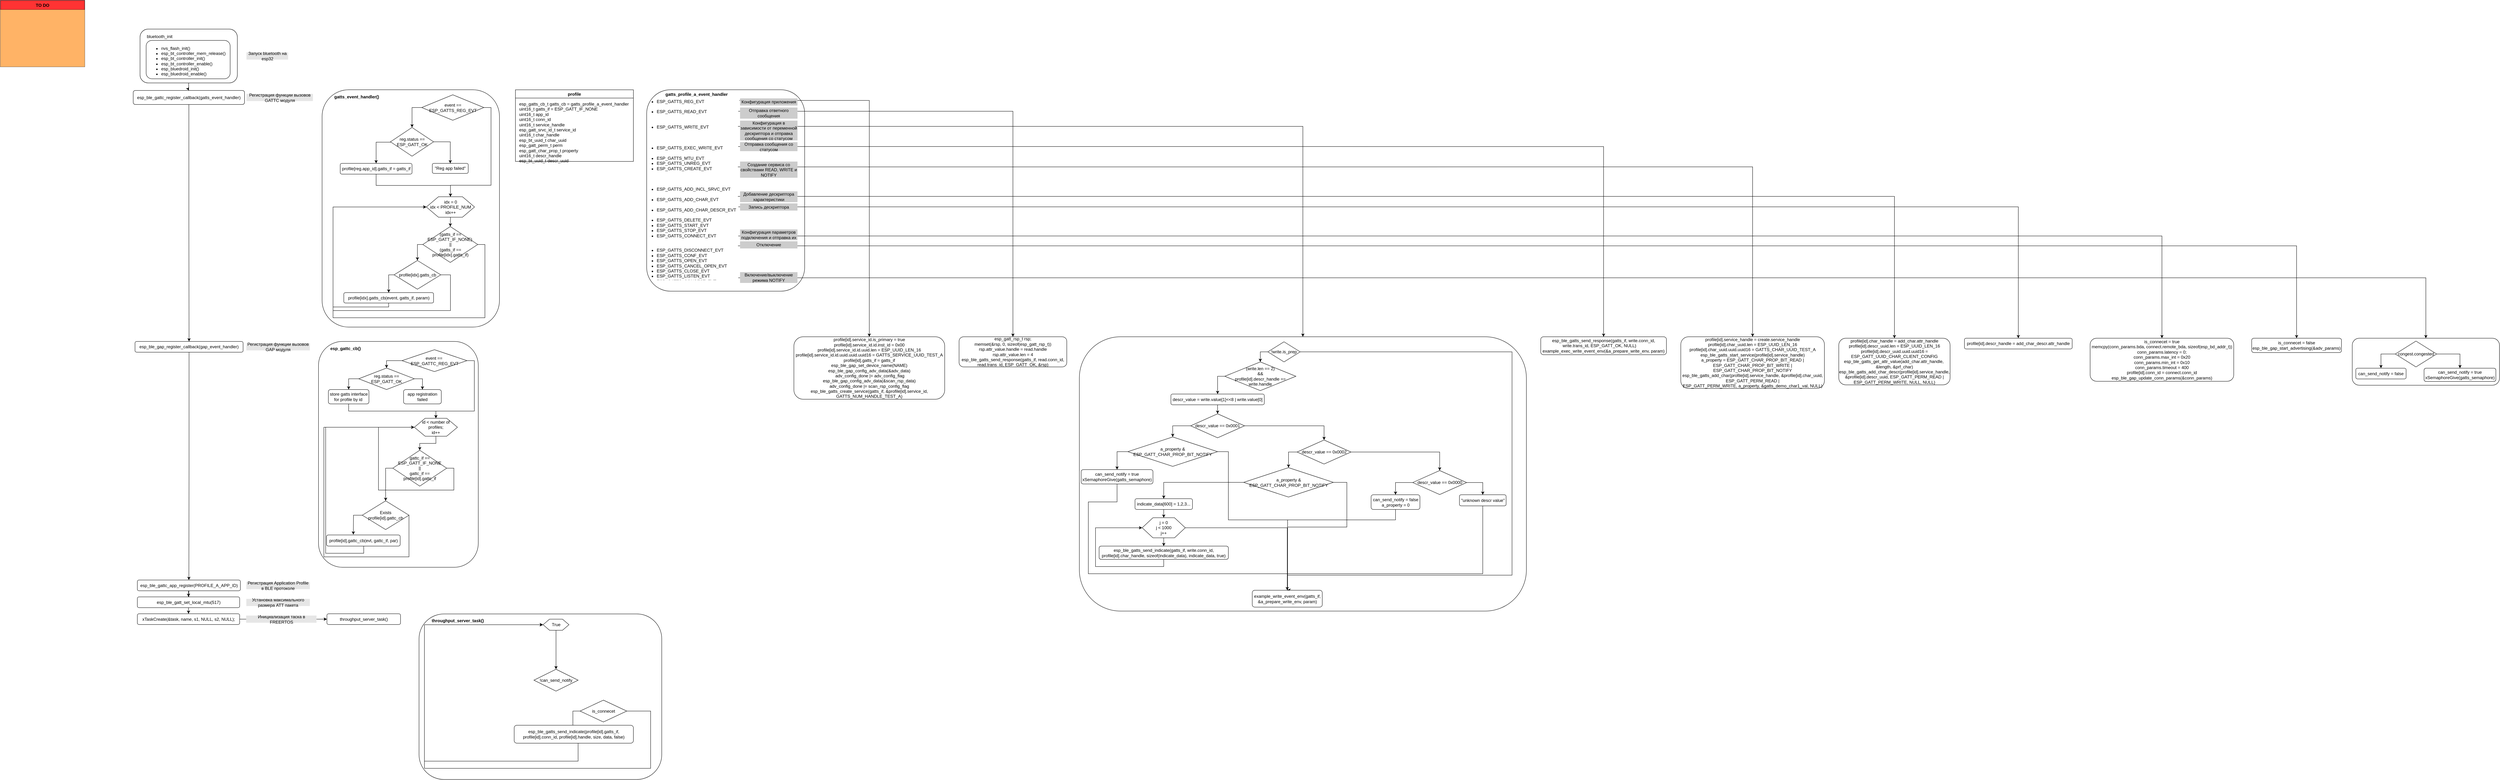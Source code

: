<mxfile pages="1" version="11.2.3" type="github"><diagram id="eFUau2l4br_zj7SqDC2r" name="Page-1"><mxGraphModel dx="3329" dy="3114" grid="1" gridSize="10" guides="1" tooltips="1" connect="1" arrows="1" fold="1" page="1" pageScale="1" pageWidth="827" pageHeight="1169" math="0" shadow="0"><root><mxCell id="0"/><mxCell id="1" parent="0"/><mxCell id="6s10F9vUZ3rD-auv1lYZ-20" value="" style="rounded=1;whiteSpace=wrap;html=1;" vertex="1" parent="1"><mxGeometry x="1840" y="289" width="440" height="561" as="geometry"/></mxCell><mxCell id="6s10F9vUZ3rD-auv1lYZ-25" value="&lt;ul&gt;&lt;li&gt;ESP_GATTS_REG_EVT&lt;br&gt;&lt;br&gt;&lt;/li&gt;&lt;li&gt;ESP_GATTS_READ_EVT&lt;br&gt;&lt;br&gt;&lt;br&gt;&lt;/li&gt;&lt;li&gt;ESP_GATTS_WRITE_EVT&lt;br&gt;&lt;br&gt;&lt;br&gt;&lt;br&gt;&lt;/li&gt;&lt;li&gt;ESP_GATTS_EXEC_WRITE_EVT&lt;br&gt;&lt;br&gt;&lt;/li&gt;&lt;li&gt;ESP_GATTS_MTU_EVT&lt;br&gt;&lt;/li&gt;&lt;li&gt;ESP_GATTS_UNREG_EVT&lt;br&gt;&lt;/li&gt;&lt;li&gt;ESP_GATTS_CREATE_EVT&lt;br&gt;&lt;br&gt;&lt;br&gt;&lt;br&gt;&lt;/li&gt;&lt;li&gt;ESP_GATTS_ADD_INCL_SRVC_EVT&lt;br&gt;&lt;br&gt;&lt;/li&gt;&lt;li&gt;ESP_GATTS_ADD_CHAR_EVT&lt;br&gt;&lt;br&gt;&lt;/li&gt;&lt;li&gt;ESP_GATTS_ADD_CHAR_DESCR_EVT&lt;br&gt;&lt;br&gt;&lt;/li&gt;&lt;li&gt;ESP_GATTS_DELETE_EVT&lt;br&gt;&lt;/li&gt;&lt;li&gt;ESP_GATTS_START_EVT&lt;br&gt;&lt;/li&gt;&lt;li&gt;ESP_GATTS_STOP_EVT&lt;br&gt;&lt;/li&gt;&lt;li&gt;ESP_GATTS_CONNECT_EVT&lt;br&gt;&lt;br&gt;&lt;/li&gt;&lt;/ul&gt;&lt;ul&gt;&lt;li&gt;ESP_GATTS_DISCONNECT_EVT&lt;br&gt;&lt;/li&gt;&lt;li&gt;ESP_GATTS_CONF_EVT&lt;br&gt;&lt;/li&gt;&lt;li&gt;ESP_GATTS_OPEN_EVT&lt;br&gt;&lt;/li&gt;&lt;li&gt;ESP_GATTS_CANCEL_OPEN_EVT&lt;br&gt;&lt;/li&gt;&lt;li&gt;ESP_GATTS_CLOSE_EVT&lt;br&gt;&lt;/li&gt;&lt;li&gt;ESP_GATTS_LISTEN_EVT&lt;br&gt;&lt;/li&gt;&lt;li&gt;ESP_GATTS_CONGEST_EVT&lt;br&gt;&lt;/li&gt;&lt;/ul&gt;" style="text;strokeColor=none;fillColor=none;html=1;whiteSpace=wrap;verticalAlign=middle;overflow=hidden;" vertex="1" parent="1"><mxGeometry x="1826" y="300" width="268" height="520" as="geometry"/></mxCell><mxCell id="6s10F9vUZ3rD-auv1lYZ-80" value="" style="rounded=1;whiteSpace=wrap;html=1;" vertex="1" parent="1"><mxGeometry x="6590" y="981" width="410" height="131" as="geometry"/></mxCell><mxCell id="vi2UaMDepS9Frm1sNCg7-20" value="" style="rounded=1;whiteSpace=wrap;html=1;shadow=0;fillColor=#FFFFFF;" parent="1" vertex="1"><mxGeometry x="926" y="990" width="445" height="629" as="geometry"/></mxCell><mxCell id="jvg7E0xUtV_aagMApHEI-1" value="" style="rounded=1;whiteSpace=wrap;html=1;shadow=0;fillColor=#FFFFFF;" parent="1" vertex="1"><mxGeometry x="936" y="289" width="494" height="661" as="geometry"/></mxCell><mxCell id="jvg7E0xUtV_aagMApHEI-19" style="edgeStyle=orthogonalEdgeStyle;rounded=0;orthogonalLoop=1;jettySize=auto;html=1;exitX=0.5;exitY=1;exitDx=0;exitDy=0;" parent="1" source="jvg7E0xUtV_aagMApHEI-21" target="jvg7E0xUtV_aagMApHEI-24" edge="1"><mxGeometry relative="1" as="geometry"/></mxCell><mxCell id="jvg7E0xUtV_aagMApHEI-21" value="" style="rounded=1;whiteSpace=wrap;html=1;" parent="1" vertex="1"><mxGeometry x="429" y="120" width="271" height="150" as="geometry"/></mxCell><mxCell id="jvg7E0xUtV_aagMApHEI-22" value="Запуск bluetooth на esp32" style="text;html=1;strokeColor=none;fillColor=#E6E6E6;align=center;verticalAlign=middle;whiteSpace=wrap;rounded=0;" parent="1" vertex="1"><mxGeometry x="725.5" y="185" width="116" height="20" as="geometry"/></mxCell><mxCell id="jvg7E0xUtV_aagMApHEI-23" style="edgeStyle=orthogonalEdgeStyle;rounded=0;orthogonalLoop=1;jettySize=auto;html=1;exitX=0.5;exitY=1;exitDx=0;exitDy=0;entryX=0.5;entryY=0;entryDx=0;entryDy=0;" parent="1" source="jvg7E0xUtV_aagMApHEI-24" target="jvg7E0xUtV_aagMApHEI-94" edge="1"><mxGeometry relative="1" as="geometry"/></mxCell><mxCell id="jvg7E0xUtV_aagMApHEI-24" value="esp_ble_gattc_register_callback(gatts_event_handler)" style="rounded=1;whiteSpace=wrap;html=1;align=center;" parent="1" vertex="1"><mxGeometry x="410" y="291" width="310" height="39" as="geometry"/></mxCell><mxCell id="jvg7E0xUtV_aagMApHEI-25" style="edgeStyle=orthogonalEdgeStyle;rounded=0;orthogonalLoop=1;jettySize=auto;html=1;exitX=0.5;exitY=1;exitDx=0;exitDy=0;" parent="1" source="jvg7E0xUtV_aagMApHEI-27" target="jvg7E0xUtV_aagMApHEI-31" edge="1"><mxGeometry relative="1" as="geometry"/></mxCell><mxCell id="jvg7E0xUtV_aagMApHEI-26" style="edgeStyle=orthogonalEdgeStyle;rounded=0;orthogonalLoop=1;jettySize=auto;html=1;exitX=0.5;exitY=1;exitDx=0;exitDy=0;entryX=0.5;entryY=0;entryDx=0;entryDy=0;" parent="1" source="jvg7E0xUtV_aagMApHEI-27" target="jvg7E0xUtV_aagMApHEI-31" edge="1"><mxGeometry relative="1" as="geometry"/></mxCell><mxCell id="jvg7E0xUtV_aagMApHEI-27" value="esp_ble_gattc_app_register(PROFILE_A_APP_ID)" style="rounded=1;whiteSpace=wrap;html=1;" parent="1" vertex="1"><mxGeometry x="421.5" y="1654.5" width="287" height="30" as="geometry"/></mxCell><mxCell id="jvg7E0xUtV_aagMApHEI-28" value="Регистрация функции вызовов&lt;br&gt;GATTC модуля" style="text;html=1;strokeColor=none;fillColor=#E6E6E6;align=center;verticalAlign=middle;whiteSpace=wrap;rounded=0;" parent="1" vertex="1"><mxGeometry x="725.5" y="300.5" width="185" height="20" as="geometry"/></mxCell><mxCell id="jvg7E0xUtV_aagMApHEI-29" style="edgeStyle=orthogonalEdgeStyle;rounded=0;orthogonalLoop=1;jettySize=auto;html=1;exitX=0.5;exitY=1;exitDx=0;exitDy=0;entryX=0.5;entryY=0;entryDx=0;entryDy=0;" parent="1" source="jvg7E0xUtV_aagMApHEI-31" target="jvg7E0xUtV_aagMApHEI-34" edge="1"><mxGeometry relative="1" as="geometry"/></mxCell><mxCell id="jvg7E0xUtV_aagMApHEI-31" value="&lt;span class=&quot;pl-c1&quot;&gt;esp_ble_gatt_set_local_mtu&lt;/span&gt;(&lt;span class=&quot;pl-c1&quot;&gt;517&lt;/span&gt;)" style="rounded=1;whiteSpace=wrap;html=1;" parent="1" vertex="1"><mxGeometry x="421.5" y="1701.5" width="285" height="30" as="geometry"/></mxCell><mxCell id="jvg7E0xUtV_aagMApHEI-32" style="edgeStyle=orthogonalEdgeStyle;rounded=0;orthogonalLoop=1;jettySize=auto;html=1;exitX=1;exitY=0.5;exitDx=0;exitDy=0;" parent="1" source="jvg7E0xUtV_aagMApHEI-34" target="jvg7E0xUtV_aagMApHEI-53" edge="1"><mxGeometry relative="1" as="geometry"/></mxCell><mxCell id="jvg7E0xUtV_aagMApHEI-34" value="&lt;span class=&quot;pl-c1&quot;&gt;xTaskCreate&lt;/span&gt;(&amp;amp;task, &lt;span class=&quot;pl-s&quot;&gt;&lt;span class=&quot;pl-pds&quot;&gt;name&lt;/span&gt;&lt;span class=&quot;pl-pds&quot;&gt;&lt;/span&gt;&lt;/span&gt;, &lt;span class=&quot;pl-c1&quot;&gt;s1&lt;/span&gt;, &lt;span class=&quot;pl-c1&quot;&gt;NULL&lt;/span&gt;, s&lt;span class=&quot;pl-c1&quot;&gt;2&lt;/span&gt;, &lt;span class=&quot;pl-c1&quot;&gt;NULL&lt;/span&gt;);" style="rounded=1;whiteSpace=wrap;html=1;" parent="1" vertex="1"><mxGeometry x="421.5" y="1748.5" width="285" height="30" as="geometry"/></mxCell><mxCell id="jvg7E0xUtV_aagMApHEI-40" value="Регистрация Application Profile&lt;br&gt;в BLE протоколе" style="text;html=1;strokeColor=none;fillColor=#E6E6E6;align=center;verticalAlign=middle;whiteSpace=wrap;rounded=0;" parent="1" vertex="1"><mxGeometry x="725" y="1660" width="177" height="20" as="geometry"/></mxCell><mxCell id="jvg7E0xUtV_aagMApHEI-50" value="Установка максимального размера ATT пакета" style="text;html=1;strokeColor=none;fillColor=#E6E6E6;align=center;verticalAlign=middle;whiteSpace=wrap;rounded=0;" parent="1" vertex="1"><mxGeometry x="725" y="1707" width="177" height="20" as="geometry"/></mxCell><mxCell id="jvg7E0xUtV_aagMApHEI-51" value="Инициализация таска в FREERTOS" style="text;html=1;strokeColor=none;fillColor=#E6E6E6;align=center;verticalAlign=middle;whiteSpace=wrap;rounded=0;" parent="1" vertex="1"><mxGeometry x="724.5" y="1753.5" width="196" height="20" as="geometry"/></mxCell><mxCell id="jvg7E0xUtV_aagMApHEI-53" value="throughput_server_task()" style="rounded=1;whiteSpace=wrap;html=1;shadow=0;fillColor=#FFFFFF;" parent="1" vertex="1"><mxGeometry x="949.5" y="1748.5" width="205" height="30" as="geometry"/></mxCell><mxCell id="jvg7E0xUtV_aagMApHEI-79" value="TO DO" style="swimlane;fontStyle=1;childLayout=stackLayout;horizontal=1;startSize=26;fillColor=#FF3333;horizontalStack=0;resizeParent=1;resizeParentMax=0;resizeLast=0;collapsible=1;marginBottom=0;shadow=0;" parent="1" vertex="1"><mxGeometry x="40" y="40" width="235" height="185" as="geometry"><mxRectangle x="825" y="28" width="65" height="26" as="alternateBounds"/></mxGeometry></mxCell><mxCell id="jvg7E0xUtV_aagMApHEI-80" value="" style="text;strokeColor=none;fillColor=#FFB366;align=left;verticalAlign=top;spacingLeft=4;spacingRight=4;overflow=hidden;rotatable=0;points=[[0,0.5],[1,0.5]];portConstraint=eastwest;" parent="jvg7E0xUtV_aagMApHEI-79" vertex="1"><mxGeometry y="26" width="235" height="26" as="geometry"/></mxCell><mxCell id="jvg7E0xUtV_aagMApHEI-81" value="" style="text;html=1;strokeColor=none;fillColor=#FFB366;align=left;verticalAlign=middle;whiteSpace=wrap;rounded=0;" parent="jvg7E0xUtV_aagMApHEI-79" vertex="1"><mxGeometry y="52" width="235" height="20" as="geometry"/></mxCell><mxCell id="jvg7E0xUtV_aagMApHEI-82" value="" style="text;strokeColor=none;fillColor=#FFB366;align=left;verticalAlign=top;spacingLeft=4;spacingRight=4;overflow=hidden;rotatable=0;points=[[0,0.5],[1,0.5]];portConstraint=eastwest;" parent="jvg7E0xUtV_aagMApHEI-79" vertex="1"><mxGeometry y="72" width="235" height="26" as="geometry"/></mxCell><mxCell id="jvg7E0xUtV_aagMApHEI-83" value="" style="text;strokeColor=none;fillColor=#FFB366;align=left;verticalAlign=top;spacingLeft=4;spacingRight=4;overflow=hidden;rotatable=0;points=[[0,0.5],[1,0.5]];portConstraint=eastwest;" parent="jvg7E0xUtV_aagMApHEI-79" vertex="1"><mxGeometry y="98" width="235" height="27" as="geometry"/></mxCell><mxCell id="jvg7E0xUtV_aagMApHEI-84" value="" style="text;html=1;strokeColor=none;fillColor=#FFB366;align=left;verticalAlign=middle;whiteSpace=wrap;rounded=0;shadow=0;" parent="jvg7E0xUtV_aagMApHEI-79" vertex="1"><mxGeometry y="125" width="235" height="20" as="geometry"/></mxCell><mxCell id="jvg7E0xUtV_aagMApHEI-85" value="" style="text;html=1;strokeColor=none;fillColor=#FFB366;align=left;verticalAlign=middle;whiteSpace=wrap;rounded=0;shadow=0;" parent="jvg7E0xUtV_aagMApHEI-79" vertex="1"><mxGeometry y="145" width="235" height="20" as="geometry"/></mxCell><mxCell id="jvg7E0xUtV_aagMApHEI-86" value="" style="text;html=1;strokeColor=none;fillColor=#FFB366;align=left;verticalAlign=middle;whiteSpace=wrap;rounded=0;shadow=0;" parent="jvg7E0xUtV_aagMApHEI-79" vertex="1"><mxGeometry y="165" width="235" height="20" as="geometry"/></mxCell><mxCell id="jvg7E0xUtV_aagMApHEI-93" style="edgeStyle=orthogonalEdgeStyle;rounded=0;orthogonalLoop=1;jettySize=auto;html=1;exitX=0.5;exitY=1;exitDx=0;exitDy=0;entryX=0.5;entryY=0;entryDx=0;entryDy=0;" parent="1" source="jvg7E0xUtV_aagMApHEI-94" target="jvg7E0xUtV_aagMApHEI-27" edge="1"><mxGeometry relative="1" as="geometry"/></mxCell><mxCell id="jvg7E0xUtV_aagMApHEI-94" value="esp_ble_gap_register_callback(gap_event_handler)" style="rounded=1;whiteSpace=wrap;html=1;fillColor=none;" parent="1" vertex="1"><mxGeometry x="415" y="990" width="301" height="30" as="geometry"/></mxCell><mxCell id="jvg7E0xUtV_aagMApHEI-95" value="Регистрация функции вызовов&lt;br&gt;GAP модуля" style="text;html=1;strokeColor=none;fillColor=#E6E6E6;align=center;verticalAlign=middle;whiteSpace=wrap;rounded=0;" parent="1" vertex="1"><mxGeometry x="725" y="995" width="177" height="20" as="geometry"/></mxCell><mxCell id="jvg7E0xUtV_aagMApHEI-112" value="&lt;b&gt;gatts_event_handler()&lt;/b&gt;" style="text;html=1;strokeColor=none;fillColor=none;align=left;verticalAlign=middle;whiteSpace=wrap;rounded=0;shadow=0;" parent="1" vertex="1"><mxGeometry x="967.5" y="299" width="158" height="20" as="geometry"/></mxCell><mxCell id="jvg7E0xUtV_aagMApHEI-257" value="bluetooth_init" style="text;html=1;strokeColor=none;fillColor=none;align=left;verticalAlign=middle;whiteSpace=wrap;rounded=0;" parent="1" vertex="1"><mxGeometry x="445.5" y="131.333" width="40" height="20" as="geometry"/></mxCell><mxCell id="jvg7E0xUtV_aagMApHEI-16" value="" style="rounded=1;whiteSpace=wrap;html=1;" parent="1" vertex="1"><mxGeometry x="446" y="151.5" width="234" height="107" as="geometry"/></mxCell><mxCell id="jvg7E0xUtV_aagMApHEI-17" value="&lt;ul&gt;&lt;li&gt;nvs_flash_init()&lt;/li&gt;&lt;li&gt;esp_bt_controller_mem_release()&lt;/li&gt;&lt;li&gt;esp_bt_controller_init()&lt;/li&gt;&lt;li&gt;esp_bt_controller_enable()&lt;/li&gt;&lt;li&gt;esp_bluedroid_init()&lt;/li&gt;&lt;li&gt;esp_bluedroid_enable()&lt;/li&gt;&lt;/ul&gt;" style="text;strokeColor=none;fillColor=none;html=1;whiteSpace=wrap;verticalAlign=middle;overflow=hidden;" parent="1" vertex="1"><mxGeometry x="446" y="151.5" width="228" height="104" as="geometry"/></mxCell><mxCell id="vi2UaMDepS9Frm1sNCg7-24" value="&lt;b&gt;esp_gattc_cb()&lt;/b&gt;" style="text;html=1;strokeColor=none;fillColor=none;align=left;verticalAlign=middle;whiteSpace=wrap;rounded=0;shadow=0;" parent="1" vertex="1"><mxGeometry x="957" y="999.5" width="158" height="20" as="geometry"/></mxCell><mxCell id="vi2UaMDepS9Frm1sNCg7-44" style="edgeStyle=orthogonalEdgeStyle;rounded=0;orthogonalLoop=1;jettySize=auto;html=1;exitX=0;exitY=0.5;exitDx=0;exitDy=0;" parent="1" source="vi2UaMDepS9Frm1sNCg7-42" target="vi2UaMDepS9Frm1sNCg7-43" edge="1"><mxGeometry relative="1" as="geometry"/></mxCell><mxCell id="vi2UaMDepS9Frm1sNCg7-52" style="edgeStyle=orthogonalEdgeStyle;rounded=0;orthogonalLoop=1;jettySize=auto;html=1;exitX=1;exitY=0.5;exitDx=0;exitDy=0;entryX=0.5;entryY=0;entryDx=0;entryDy=0;" parent="1" source="vi2UaMDepS9Frm1sNCg7-42" target="vi2UaMDepS9Frm1sNCg7-51" edge="1"><mxGeometry relative="1" as="geometry"><Array as="points"><mxPoint x="1360" y="1044"/><mxPoint x="1360" y="1184"/><mxPoint x="1253" y="1184"/></Array></mxGeometry></mxCell><mxCell id="vi2UaMDepS9Frm1sNCg7-42" value="event ==&amp;nbsp; ESP_GATTC_REG_EVT" style="rhombus;whiteSpace=wrap;html=1;fillColor=#FFFFFF;" parent="1" vertex="1"><mxGeometry x="1158.5" y="1013" width="181" height="61" as="geometry"/></mxCell><mxCell id="vi2UaMDepS9Frm1sNCg7-45" style="edgeStyle=orthogonalEdgeStyle;rounded=0;orthogonalLoop=1;jettySize=auto;html=1;exitX=0;exitY=0.5;exitDx=0;exitDy=0;" parent="1" source="vi2UaMDepS9Frm1sNCg7-43" target="vi2UaMDepS9Frm1sNCg7-46" edge="1"><mxGeometry relative="1" as="geometry"><mxPoint x="993" y="1144" as="targetPoint"/></mxGeometry></mxCell><mxCell id="vi2UaMDepS9Frm1sNCg7-49" style="edgeStyle=orthogonalEdgeStyle;rounded=0;orthogonalLoop=1;jettySize=auto;html=1;exitX=1;exitY=0.5;exitDx=0;exitDy=0;" parent="1" source="vi2UaMDepS9Frm1sNCg7-43" target="vi2UaMDepS9Frm1sNCg7-50" edge="1"><mxGeometry relative="1" as="geometry"><mxPoint x="1213" y="1124" as="targetPoint"/></mxGeometry></mxCell><mxCell id="vi2UaMDepS9Frm1sNCg7-43" value="reg.status == ESP_GATT_OK" style="rhombus;whiteSpace=wrap;html=1;fillColor=#FFFFFF;" parent="1" vertex="1"><mxGeometry x="1038" y="1064" width="155" height="60" as="geometry"/></mxCell><mxCell id="vi2UaMDepS9Frm1sNCg7-53" style="edgeStyle=orthogonalEdgeStyle;rounded=0;orthogonalLoop=1;jettySize=auto;html=1;exitX=0.5;exitY=1;exitDx=0;exitDy=0;" parent="1" source="vi2UaMDepS9Frm1sNCg7-46" target="vi2UaMDepS9Frm1sNCg7-51" edge="1"><mxGeometry relative="1" as="geometry"/></mxCell><mxCell id="vi2UaMDepS9Frm1sNCg7-46" value="store gatts interface for profile by id&amp;nbsp;" style="rounded=1;whiteSpace=wrap;html=1;" parent="1" vertex="1"><mxGeometry x="953.5" y="1124" width="113" height="40" as="geometry"/></mxCell><mxCell id="vi2UaMDepS9Frm1sNCg7-50" value="app registration failed" style="rounded=1;whiteSpace=wrap;html=1;" parent="1" vertex="1"><mxGeometry x="1163" y="1124" width="105" height="40" as="geometry"/></mxCell><mxCell id="vi2UaMDepS9Frm1sNCg7-55" style="edgeStyle=orthogonalEdgeStyle;rounded=0;orthogonalLoop=1;jettySize=auto;html=1;exitX=0.5;exitY=1;exitDx=0;exitDy=0;entryX=0.5;entryY=0;entryDx=0;entryDy=0;" parent="1" source="vi2UaMDepS9Frm1sNCg7-51" target="vi2UaMDepS9Frm1sNCg7-54" edge="1"><mxGeometry relative="1" as="geometry"/></mxCell><mxCell id="vi2UaMDepS9Frm1sNCg7-51" value="id &amp;lt; number of profiles;&lt;br&gt;id++" style="shape=hexagon;perimeter=hexagonPerimeter2;whiteSpace=wrap;html=1;" parent="1" vertex="1"><mxGeometry x="1193" y="1204" width="120" height="50" as="geometry"/></mxCell><mxCell id="vi2UaMDepS9Frm1sNCg7-57" style="edgeStyle=orthogonalEdgeStyle;rounded=0;orthogonalLoop=1;jettySize=auto;html=1;exitX=0;exitY=0.5;exitDx=0;exitDy=0;entryX=0.5;entryY=0;entryDx=0;entryDy=0;" parent="1" source="vi2UaMDepS9Frm1sNCg7-54" target="vi2UaMDepS9Frm1sNCg7-56" edge="1"><mxGeometry relative="1" as="geometry"/></mxCell><mxCell id="vi2UaMDepS9Frm1sNCg7-58" style="edgeStyle=orthogonalEdgeStyle;rounded=0;orthogonalLoop=1;jettySize=auto;html=1;exitX=1;exitY=0.5;exitDx=0;exitDy=0;entryX=0;entryY=0.5;entryDx=0;entryDy=0;" parent="1" source="vi2UaMDepS9Frm1sNCg7-54" target="vi2UaMDepS9Frm1sNCg7-51" edge="1"><mxGeometry relative="1" as="geometry"><Array as="points"><mxPoint x="1303" y="1343"/><mxPoint x="1303" y="1404"/><mxPoint x="1093" y="1404"/><mxPoint x="1093" y="1229"/></Array></mxGeometry></mxCell><mxCell id="vi2UaMDepS9Frm1sNCg7-54" value="gattc_if == ESP_GATT_IF_NONE&lt;br&gt;||&lt;br&gt;gattc_if == profile[id].gattc_if" style="rhombus;whiteSpace=wrap;html=1;fillColor=#FFFFFF;" parent="1" vertex="1"><mxGeometry x="1133" y="1293" width="150" height="100" as="geometry"/></mxCell><mxCell id="vi2UaMDepS9Frm1sNCg7-59" style="edgeStyle=orthogonalEdgeStyle;rounded=0;orthogonalLoop=1;jettySize=auto;html=1;exitX=0;exitY=0.5;exitDx=0;exitDy=0;" parent="1" source="vi2UaMDepS9Frm1sNCg7-56" edge="1"><mxGeometry relative="1" as="geometry"><mxPoint x="1023" y="1528" as="targetPoint"/></mxGeometry></mxCell><mxCell id="vi2UaMDepS9Frm1sNCg7-62" style="edgeStyle=orthogonalEdgeStyle;rounded=0;orthogonalLoop=1;jettySize=auto;html=1;exitX=1;exitY=0.5;exitDx=0;exitDy=0;entryX=0;entryY=0.5;entryDx=0;entryDy=0;" parent="1" source="vi2UaMDepS9Frm1sNCg7-56" target="vi2UaMDepS9Frm1sNCg7-51" edge="1"><mxGeometry relative="1" as="geometry"><Array as="points"><mxPoint x="1178" y="1590"/><mxPoint x="941" y="1590"/><mxPoint x="941" y="1229"/></Array></mxGeometry></mxCell><mxCell id="vi2UaMDepS9Frm1sNCg7-56" value="Exists profile[id].gattc_cb" style="rhombus;whiteSpace=wrap;html=1;fillColor=#FFFFFF;" parent="1" vertex="1"><mxGeometry x="1048" y="1434" width="130" height="80" as="geometry"/></mxCell><mxCell id="vi2UaMDepS9Frm1sNCg7-61" style="edgeStyle=orthogonalEdgeStyle;rounded=0;orthogonalLoop=1;jettySize=auto;html=1;exitX=0.5;exitY=1;exitDx=0;exitDy=0;entryX=0;entryY=0.5;entryDx=0;entryDy=0;" parent="1" source="vi2UaMDepS9Frm1sNCg7-60" target="vi2UaMDepS9Frm1sNCg7-51" edge="1"><mxGeometry relative="1" as="geometry"><Array as="points"><mxPoint x="1052" y="1560"/><mxPoint x="1052" y="1580"/><mxPoint x="946" y="1580"/><mxPoint x="946" y="1229"/></Array></mxGeometry></mxCell><mxCell id="vi2UaMDepS9Frm1sNCg7-60" value="profile[id].gattc_cb(evt, gattc_if, par)" style="rounded=1;whiteSpace=wrap;html=1;" parent="1" vertex="1"><mxGeometry x="948.5" y="1529" width="205" height="31" as="geometry"/></mxCell><mxCell id="q0NPj6BYGM8dbdWIDjN2-1" value="" style="rounded=1;whiteSpace=wrap;html=1;" parent="1" vertex="1"><mxGeometry x="1206" y="1749" width="676" height="461" as="geometry"/></mxCell><mxCell id="q0NPj6BYGM8dbdWIDjN2-2" value="&lt;b&gt;throughput_server_task()&lt;/b&gt;" style="text;html=1;strokeColor=none;fillColor=none;align=center;verticalAlign=middle;whiteSpace=wrap;rounded=0;" parent="1" vertex="1"><mxGeometry x="1294" y="1757.5" width="40" height="20" as="geometry"/></mxCell><mxCell id="q0NPj6BYGM8dbdWIDjN2-9" style="edgeStyle=orthogonalEdgeStyle;rounded=0;orthogonalLoop=1;jettySize=auto;html=1;exitX=0.5;exitY=1;exitDx=0;exitDy=0;entryX=0.5;entryY=0;entryDx=0;entryDy=0;" parent="1" source="q0NPj6BYGM8dbdWIDjN2-5" target="q0NPj6BYGM8dbdWIDjN2-10" edge="1"><mxGeometry relative="1" as="geometry"><mxPoint x="1588" y="1834" as="targetPoint"/></mxGeometry></mxCell><mxCell id="q0NPj6BYGM8dbdWIDjN2-5" value="&lt;div&gt;True&lt;/div&gt;" style="shape=hexagon;perimeter=hexagonPerimeter2;whiteSpace=wrap;html=1;" parent="1" vertex="1"><mxGeometry x="1551.5" y="1763.5" width="72" height="31" as="geometry"/></mxCell><mxCell id="q0NPj6BYGM8dbdWIDjN2-10" value="!can_send_notify" style="rhombus;whiteSpace=wrap;html=1;" parent="1" vertex="1"><mxGeometry x="1526" y="1903" width="123" height="61" as="geometry"/></mxCell><mxCell id="q0NPj6BYGM8dbdWIDjN2-18" style="edgeStyle=orthogonalEdgeStyle;rounded=0;orthogonalLoop=1;jettySize=auto;html=1;exitX=0;exitY=0.5;exitDx=0;exitDy=0;entryX=0.5;entryY=0;entryDx=0;entryDy=0;" parent="1" source="q0NPj6BYGM8dbdWIDjN2-12" target="q0NPj6BYGM8dbdWIDjN2-17" edge="1"><mxGeometry relative="1" as="geometry"/></mxCell><mxCell id="JJbrT2ZbU0jKZ0vBMWvh-1" style="edgeStyle=orthogonalEdgeStyle;rounded=0;orthogonalLoop=1;jettySize=auto;html=1;exitX=1;exitY=0.5;exitDx=0;exitDy=0;" parent="1" source="q0NPj6BYGM8dbdWIDjN2-12" edge="1"><mxGeometry relative="1" as="geometry"><mxPoint x="1551" y="1779" as="targetPoint"/><mxPoint x="1501" y="2025" as="sourcePoint"/><Array as="points"><mxPoint x="1851" y="2019"/><mxPoint x="1851" y="2179"/><mxPoint x="1221" y="2179"/><mxPoint x="1221" y="1779"/></Array></mxGeometry></mxCell><mxCell id="q0NPj6BYGM8dbdWIDjN2-12" value="is_connecet" style="rhombus;whiteSpace=wrap;html=1;" parent="1" vertex="1"><mxGeometry x="1654.5" y="1989" width="130" height="61" as="geometry"/></mxCell><mxCell id="q0NPj6BYGM8dbdWIDjN2-20" style="edgeStyle=orthogonalEdgeStyle;rounded=0;orthogonalLoop=1;jettySize=auto;html=1;exitX=0.5;exitY=1;exitDx=0;exitDy=0;entryX=0;entryY=0.5;entryDx=0;entryDy=0;" parent="1" source="q0NPj6BYGM8dbdWIDjN2-17" target="q0NPj6BYGM8dbdWIDjN2-5" edge="1"><mxGeometry relative="1" as="geometry"><mxPoint x="1337.667" y="2123.5" as="targetPoint"/><Array as="points"><mxPoint x="1649" y="2159"/><mxPoint x="1221" y="2159"/><mxPoint x="1221" y="1779"/></Array></mxGeometry></mxCell><mxCell id="q0NPj6BYGM8dbdWIDjN2-17" value="esp_ble_gatts_send_indicate(profile[id].gatts_if, profile[id].conn_id, profile[id].handle, size, data, false)" style="rounded=1;whiteSpace=wrap;html=1;" parent="1" vertex="1"><mxGeometry x="1471" y="2059" width="332" height="50" as="geometry"/></mxCell><mxCell id="q0NPj6BYGM8dbdWIDjN2-23" value="profile" style="swimlane;" parent="1" vertex="1"><mxGeometry x="1474.5" y="289.071" width="328.5" height="199.5" as="geometry"><mxRectangle x="1440" y="751" width="70" height="23" as="alternateBounds"/></mxGeometry></mxCell><mxCell id="q0NPj6BYGM8dbdWIDjN2-25" value="&lt;div&gt;&lt;div&gt;esp_gatts_cb_t gatts_cb =&amp;nbsp;gatts_profile_a_event_handler&amp;nbsp;&lt;/div&gt;&lt;div&gt;uint16_t gatts_if =&amp;nbsp;ESP_GATT_IF_NONE&lt;/div&gt;&lt;div&gt;uint16_t app_id&lt;/div&gt;&lt;div&gt;uint16_t conn_id&lt;/div&gt;&lt;div&gt;uint16_t service_handle&lt;/div&gt;&lt;div&gt;esp_gatt_srvc_id_t service_id&lt;/div&gt;&lt;div&gt;uint16_t char_handle&lt;/div&gt;&lt;div&gt;esp_bt_uuid_t char_uuid&lt;/div&gt;&lt;div&gt;esp_gatt_perm_t perm&lt;/div&gt;&lt;div&gt;esp_gatt_char_prop_t property&lt;/div&gt;&lt;div&gt;uint16_t descr_handle&lt;/div&gt;&lt;div&gt;esp_bt_uuid_t descr_uuid&lt;/div&gt;&lt;/div&gt;" style="text;html=1;resizable=0;points=[];autosize=1;align=left;verticalAlign=top;spacingTop=-4;" parent="q0NPj6BYGM8dbdWIDjN2-23" vertex="1"><mxGeometry x="8.5" y="29.5" width="320" height="170" as="geometry"/></mxCell><mxCell id="6s10F9vUZ3rD-auv1lYZ-3" style="edgeStyle=orthogonalEdgeStyle;rounded=0;orthogonalLoop=1;jettySize=auto;html=1;exitX=0;exitY=0.5;exitDx=0;exitDy=0;entryX=0.5;entryY=0;entryDx=0;entryDy=0;" edge="1" parent="1" source="6s10F9vUZ3rD-auv1lYZ-1" target="6s10F9vUZ3rD-auv1lYZ-2"><mxGeometry relative="1" as="geometry"/></mxCell><mxCell id="6s10F9vUZ3rD-auv1lYZ-9" style="edgeStyle=orthogonalEdgeStyle;rounded=0;orthogonalLoop=1;jettySize=auto;html=1;exitX=1;exitY=0.5;exitDx=0;exitDy=0;entryX=0.5;entryY=0;entryDx=0;entryDy=0;" edge="1" parent="1" source="6s10F9vUZ3rD-auv1lYZ-1" target="6s10F9vUZ3rD-auv1lYZ-8"><mxGeometry relative="1" as="geometry"><Array as="points"><mxPoint x="1386.5" y="338"/><mxPoint x="1406.5" y="338"/><mxPoint x="1406.5" y="555"/><mxPoint x="1293.5" y="555"/></Array></mxGeometry></mxCell><mxCell id="6s10F9vUZ3rD-auv1lYZ-1" value="event == ESP_GATTS_REG_EVT" style="rhombus;whiteSpace=wrap;html=1;" vertex="1" parent="1"><mxGeometry x="1213.5" y="303" width="173" height="71" as="geometry"/></mxCell><mxCell id="6s10F9vUZ3rD-auv1lYZ-5" style="edgeStyle=orthogonalEdgeStyle;rounded=0;orthogonalLoop=1;jettySize=auto;html=1;exitX=0;exitY=0.5;exitDx=0;exitDy=0;entryX=0.5;entryY=0;entryDx=0;entryDy=0;" edge="1" parent="1" source="6s10F9vUZ3rD-auv1lYZ-2" target="6s10F9vUZ3rD-auv1lYZ-4"><mxGeometry relative="1" as="geometry"><Array as="points"><mxPoint x="1086.5" y="435"/></Array></mxGeometry></mxCell><mxCell id="6s10F9vUZ3rD-auv1lYZ-7" style="edgeStyle=orthogonalEdgeStyle;rounded=0;orthogonalLoop=1;jettySize=auto;html=1;exitX=1;exitY=0.5;exitDx=0;exitDy=0;entryX=0.5;entryY=0;entryDx=0;entryDy=0;" edge="1" parent="1" source="6s10F9vUZ3rD-auv1lYZ-2" target="6s10F9vUZ3rD-auv1lYZ-6"><mxGeometry relative="1" as="geometry"/></mxCell><mxCell id="6s10F9vUZ3rD-auv1lYZ-2" value="reg.status == ESP_GATT_OK" style="rhombus;whiteSpace=wrap;html=1;" vertex="1" parent="1"><mxGeometry x="1126.5" y="394" width="120" height="80" as="geometry"/></mxCell><mxCell id="6s10F9vUZ3rD-auv1lYZ-10" style="edgeStyle=orthogonalEdgeStyle;rounded=0;orthogonalLoop=1;jettySize=auto;html=1;exitX=0.5;exitY=1;exitDx=0;exitDy=0;entryX=0.5;entryY=0;entryDx=0;entryDy=0;" edge="1" parent="1" source="6s10F9vUZ3rD-auv1lYZ-4" target="6s10F9vUZ3rD-auv1lYZ-8"><mxGeometry relative="1" as="geometry"><mxPoint x="1216.5" y="584" as="targetPoint"/></mxGeometry></mxCell><mxCell id="6s10F9vUZ3rD-auv1lYZ-4" value="profile[reg.app_id].gatts_if = gatts_if" style="rounded=1;whiteSpace=wrap;html=1;" vertex="1" parent="1"><mxGeometry x="986.5" y="494" width="200" height="30" as="geometry"/></mxCell><mxCell id="6s10F9vUZ3rD-auv1lYZ-6" value="&quot;Reg app failed&quot;" style="rounded=1;whiteSpace=wrap;html=1;" vertex="1" parent="1"><mxGeometry x="1243" y="494" width="100" height="28" as="geometry"/></mxCell><mxCell id="6s10F9vUZ3rD-auv1lYZ-12" style="edgeStyle=orthogonalEdgeStyle;rounded=0;orthogonalLoop=1;jettySize=auto;html=1;exitX=0.5;exitY=1;exitDx=0;exitDy=0;entryX=0.5;entryY=0;entryDx=0;entryDy=0;" edge="1" parent="1" source="6s10F9vUZ3rD-auv1lYZ-8" target="6s10F9vUZ3rD-auv1lYZ-11"><mxGeometry relative="1" as="geometry"/></mxCell><mxCell id="6s10F9vUZ3rD-auv1lYZ-8" value="idx = 0&lt;br&gt;idx &amp;lt; PROFILE_NUM&lt;br&gt;idx++" style="shape=hexagon;perimeter=hexagonPerimeter2;whiteSpace=wrap;html=1;" vertex="1" parent="1"><mxGeometry x="1226.5" y="587" width="134" height="57" as="geometry"/></mxCell><mxCell id="6s10F9vUZ3rD-auv1lYZ-13" style="edgeStyle=orthogonalEdgeStyle;rounded=0;orthogonalLoop=1;jettySize=auto;html=1;exitX=1;exitY=0.5;exitDx=0;exitDy=0;entryX=0;entryY=0.5;entryDx=0;entryDy=0;" edge="1" parent="1" source="6s10F9vUZ3rD-auv1lYZ-11" target="6s10F9vUZ3rD-auv1lYZ-8"><mxGeometry relative="1" as="geometry"><Array as="points"><mxPoint x="1389.5" y="720"/><mxPoint x="1389.5" y="924"/><mxPoint x="966.5" y="924"/><mxPoint x="966.5" y="616"/></Array></mxGeometry></mxCell><mxCell id="6s10F9vUZ3rD-auv1lYZ-15" style="edgeStyle=orthogonalEdgeStyle;rounded=0;orthogonalLoop=1;jettySize=auto;html=1;exitX=0;exitY=0.5;exitDx=0;exitDy=0;entryX=0.5;entryY=0;entryDx=0;entryDy=0;" edge="1" parent="1" source="6s10F9vUZ3rD-auv1lYZ-11" target="6s10F9vUZ3rD-auv1lYZ-14"><mxGeometry relative="1" as="geometry"><Array as="points"><mxPoint x="1201.5" y="720"/></Array></mxGeometry></mxCell><mxCell id="6s10F9vUZ3rD-auv1lYZ-11" value="&lt;div&gt;(gatts_if == ESP_GATT_IF_NONE)&amp;nbsp;&lt;/div&gt;&lt;div&gt;||&lt;/div&gt;&lt;div&gt;&lt;span&gt;(gatts_if == profile[idx].gatts_if)&lt;/span&gt;&lt;/div&gt;" style="rhombus;whiteSpace=wrap;html=1;" vertex="1" parent="1"><mxGeometry x="1216.5" y="670" width="153" height="100" as="geometry"/></mxCell><mxCell id="6s10F9vUZ3rD-auv1lYZ-17" style="edgeStyle=orthogonalEdgeStyle;rounded=0;orthogonalLoop=1;jettySize=auto;html=1;exitX=0;exitY=0.5;exitDx=0;exitDy=0;entryX=0.5;entryY=0;entryDx=0;entryDy=0;" edge="1" parent="1" source="6s10F9vUZ3rD-auv1lYZ-14" target="6s10F9vUZ3rD-auv1lYZ-16"><mxGeometry relative="1" as="geometry"><Array as="points"><mxPoint x="1121.5" y="805"/></Array></mxGeometry></mxCell><mxCell id="6s10F9vUZ3rD-auv1lYZ-19" style="edgeStyle=orthogonalEdgeStyle;rounded=0;orthogonalLoop=1;jettySize=auto;html=1;exitX=1;exitY=0.5;exitDx=0;exitDy=0;entryX=0;entryY=0.5;entryDx=0;entryDy=0;" edge="1" parent="1" source="6s10F9vUZ3rD-auv1lYZ-14" target="6s10F9vUZ3rD-auv1lYZ-8"><mxGeometry relative="1" as="geometry"><Array as="points"><mxPoint x="1293.5" y="805"/><mxPoint x="1293.5" y="904"/><mxPoint x="966.5" y="904"/><mxPoint x="966.5" y="616"/></Array></mxGeometry></mxCell><mxCell id="6s10F9vUZ3rD-auv1lYZ-14" value="profile[idx].gatts_cb" style="rhombus;whiteSpace=wrap;html=1;" vertex="1" parent="1"><mxGeometry x="1136.5" y="764.5" width="130" height="80" as="geometry"/></mxCell><mxCell id="6s10F9vUZ3rD-auv1lYZ-18" style="edgeStyle=orthogonalEdgeStyle;rounded=0;orthogonalLoop=1;jettySize=auto;html=1;exitX=0.5;exitY=1;exitDx=0;exitDy=0;entryX=0;entryY=0.5;entryDx=0;entryDy=0;" edge="1" parent="1" source="6s10F9vUZ3rD-auv1lYZ-16" target="6s10F9vUZ3rD-auv1lYZ-8"><mxGeometry relative="1" as="geometry"><mxPoint x="1046.5" y="774" as="targetPoint"/><Array as="points"><mxPoint x="1121.5" y="894"/><mxPoint x="966.5" y="894"/><mxPoint x="966.5" y="616"/></Array></mxGeometry></mxCell><mxCell id="6s10F9vUZ3rD-auv1lYZ-16" value="profile[idx].gatts_cb(event, gatts_if, param)" style="rounded=1;whiteSpace=wrap;html=1;" vertex="1" parent="1"><mxGeometry x="996.5" y="854" width="250" height="29" as="geometry"/></mxCell><mxCell id="6s10F9vUZ3rD-auv1lYZ-21" value="&lt;b&gt;gatts_profile_a_event_handler&lt;/b&gt;" style="text;html=1;strokeColor=none;fillColor=none;align=center;verticalAlign=middle;whiteSpace=wrap;rounded=0;" vertex="1" parent="1"><mxGeometry x="1959" y="292" width="40" height="20" as="geometry"/></mxCell><mxCell id="6s10F9vUZ3rD-auv1lYZ-99" style="edgeStyle=orthogonalEdgeStyle;rounded=0;orthogonalLoop=1;jettySize=auto;html=1;exitX=1.016;exitY=0.036;exitDx=0;exitDy=0;entryX=0.5;entryY=0;entryDx=0;entryDy=0;exitPerimeter=0;" edge="1" parent="1" source="6s10F9vUZ3rD-auv1lYZ-25" target="6s10F9vUZ3rD-auv1lYZ-26"><mxGeometry relative="1" as="geometry"/></mxCell><mxCell id="6s10F9vUZ3rD-auv1lYZ-100" style="edgeStyle=orthogonalEdgeStyle;rounded=0;orthogonalLoop=1;jettySize=auto;html=1;exitX=1.004;exitY=0.094;exitDx=0;exitDy=0;entryX=0.5;entryY=0;entryDx=0;entryDy=0;exitPerimeter=0;" edge="1" parent="1" source="6s10F9vUZ3rD-auv1lYZ-25" target="6s10F9vUZ3rD-auv1lYZ-27"><mxGeometry relative="1" as="geometry"/></mxCell><mxCell id="6s10F9vUZ3rD-auv1lYZ-101" style="edgeStyle=orthogonalEdgeStyle;rounded=0;orthogonalLoop=1;jettySize=auto;html=1;exitX=1.001;exitY=0.175;exitDx=0;exitDy=0;entryX=0.5;entryY=0;entryDx=0;entryDy=0;exitPerimeter=0;" edge="1" parent="1" source="6s10F9vUZ3rD-auv1lYZ-25" target="6s10F9vUZ3rD-auv1lYZ-28"><mxGeometry relative="1" as="geometry"/></mxCell><mxCell id="6s10F9vUZ3rD-auv1lYZ-102" style="edgeStyle=orthogonalEdgeStyle;rounded=0;orthogonalLoop=1;jettySize=auto;html=1;exitX=1.003;exitY=0.283;exitDx=0;exitDy=0;exitPerimeter=0;" edge="1" parent="1" source="6s10F9vUZ3rD-auv1lYZ-25" target="6s10F9vUZ3rD-auv1lYZ-67"><mxGeometry relative="1" as="geometry"/></mxCell><mxCell id="6s10F9vUZ3rD-auv1lYZ-103" style="edgeStyle=orthogonalEdgeStyle;rounded=0;orthogonalLoop=1;jettySize=auto;html=1;exitX=1;exitY=0.392;exitDx=0;exitDy=0;entryX=0.5;entryY=0;entryDx=0;entryDy=0;exitPerimeter=0;" edge="1" parent="1" source="6s10F9vUZ3rD-auv1lYZ-25" target="6s10F9vUZ3rD-auv1lYZ-68"><mxGeometry relative="1" as="geometry"/></mxCell><mxCell id="6s10F9vUZ3rD-auv1lYZ-104" style="edgeStyle=orthogonalEdgeStyle;rounded=0;orthogonalLoop=1;jettySize=auto;html=1;exitX=1;exitY=0.55;exitDx=0;exitDy=0;entryX=0.5;entryY=0;entryDx=0;entryDy=0;exitPerimeter=0;" edge="1" parent="1" source="6s10F9vUZ3rD-auv1lYZ-25" target="6s10F9vUZ3rD-auv1lYZ-69"><mxGeometry relative="1" as="geometry"/></mxCell><mxCell id="6s10F9vUZ3rD-auv1lYZ-105" style="edgeStyle=orthogonalEdgeStyle;rounded=0;orthogonalLoop=1;jettySize=auto;html=1;exitX=1.005;exitY=0.606;exitDx=0;exitDy=0;exitPerimeter=0;" edge="1" parent="1" source="6s10F9vUZ3rD-auv1lYZ-25" target="6s10F9vUZ3rD-auv1lYZ-70"><mxGeometry relative="1" as="geometry"/></mxCell><mxCell id="6s10F9vUZ3rD-auv1lYZ-106" style="edgeStyle=orthogonalEdgeStyle;rounded=0;orthogonalLoop=1;jettySize=auto;html=1;exitX=1.004;exitY=0.762;exitDx=0;exitDy=0;exitPerimeter=0;" edge="1" parent="1" source="6s10F9vUZ3rD-auv1lYZ-25" target="6s10F9vUZ3rD-auv1lYZ-71"><mxGeometry relative="1" as="geometry"/></mxCell><mxCell id="6s10F9vUZ3rD-auv1lYZ-107" style="edgeStyle=orthogonalEdgeStyle;rounded=0;orthogonalLoop=1;jettySize=auto;html=1;exitX=1.001;exitY=0.815;exitDx=0;exitDy=0;entryX=0.5;entryY=0;entryDx=0;entryDy=0;exitPerimeter=0;" edge="1" parent="1" source="6s10F9vUZ3rD-auv1lYZ-25" target="6s10F9vUZ3rD-auv1lYZ-72"><mxGeometry relative="1" as="geometry"/></mxCell><mxCell id="6s10F9vUZ3rD-auv1lYZ-108" style="edgeStyle=orthogonalEdgeStyle;rounded=0;orthogonalLoop=1;jettySize=auto;html=1;exitX=1.004;exitY=0.986;exitDx=0;exitDy=0;entryX=0.5;entryY=0;entryDx=0;entryDy=0;exitPerimeter=0;" edge="1" parent="1" source="6s10F9vUZ3rD-auv1lYZ-25" target="6s10F9vUZ3rD-auv1lYZ-80"><mxGeometry relative="1" as="geometry"/></mxCell><mxCell id="6s10F9vUZ3rD-auv1lYZ-26" value="&lt;div&gt;profile[id].service_id.is_primary = true&lt;/div&gt;&lt;div&gt;profile[id].service_id.id.inst_id = 0x00&lt;/div&gt;&lt;div&gt;profile[id].service_id.id.uuid.len = ESP_UUID_LEN_16&lt;/div&gt;&lt;div&gt;profile[id].service_id.id.uuid.uuid.uuid16 = GATTS_SERVICE_UUID_TEST_A&lt;/div&gt;&lt;div&gt;profile[id].gatts_if = gatts_if&lt;/div&gt;&lt;div&gt;esp_ble_gap_set_device_name(NAME)&lt;/div&gt;&lt;div&gt;esp_ble_gap_config_adv_data(&amp;amp;adv_data)&lt;br&gt;&lt;/div&gt;&lt;div&gt;&amp;nbsp;adv_config_done |= adv_config_flag&lt;br&gt;&lt;/div&gt;&lt;div&gt;esp_ble_gap_config_adv_data(&amp;amp;scan_rsp_data)&lt;br&gt;&lt;/div&gt;&lt;div&gt;adv_config_done |= scan_rsp_config_flag&lt;br&gt;&lt;/div&gt;&lt;div&gt;esp_ble_gatts_create_service(gatts_if, &amp;amp;profile[id].service_id, GATTS_NUM_HANDLE_TEST_A)&lt;br&gt;&lt;/div&gt;" style="rounded=1;whiteSpace=wrap;html=1;" vertex="1" parent="1"><mxGeometry x="2250" y="977" width="420" height="174" as="geometry"/></mxCell><mxCell id="6s10F9vUZ3rD-auv1lYZ-27" value="&lt;div&gt;esp_gatt_rsp_t rsp;&lt;/div&gt;&lt;div&gt;memset(&amp;amp;rsp, 0, sizeof(esp_gatt_rsp_t))&lt;/div&gt;&lt;div&gt;rsp.attr_value.handle = read.handle&lt;/div&gt;&lt;div&gt;rsp.attr_value.len = 4&lt;/div&gt;&lt;div&gt;&lt;span&gt;esp_ble_gatts_send_response(gatts_if, read.conn_id, read.trans_id,&amp;nbsp;&lt;/span&gt;&lt;span&gt;ESP_GATT_OK, &amp;amp;rsp)&lt;/span&gt;&lt;/div&gt;" style="rounded=1;whiteSpace=wrap;html=1;" vertex="1" parent="1"><mxGeometry x="2710" y="977" width="300" height="84" as="geometry"/></mxCell><mxCell id="6s10F9vUZ3rD-auv1lYZ-28" value="" style="rounded=1;whiteSpace=wrap;html=1;" vertex="1" parent="1"><mxGeometry x="3045" y="977" width="1245" height="764" as="geometry"/></mxCell><mxCell id="6s10F9vUZ3rD-auv1lYZ-31" style="edgeStyle=orthogonalEdgeStyle;rounded=0;orthogonalLoop=1;jettySize=auto;html=1;exitX=0;exitY=0.5;exitDx=0;exitDy=0;entryX=0.5;entryY=0;entryDx=0;entryDy=0;" edge="1" parent="1" source="6s10F9vUZ3rD-auv1lYZ-29" target="6s10F9vUZ3rD-auv1lYZ-30"><mxGeometry relative="1" as="geometry"/></mxCell><mxCell id="6s10F9vUZ3rD-auv1lYZ-66" style="edgeStyle=orthogonalEdgeStyle;rounded=0;orthogonalLoop=1;jettySize=auto;html=1;exitX=1;exitY=0.5;exitDx=0;exitDy=0;entryX=0.5;entryY=0;entryDx=0;entryDy=0;" edge="1" parent="1" source="6s10F9vUZ3rD-auv1lYZ-29" target="6s10F9vUZ3rD-auv1lYZ-57"><mxGeometry relative="1" as="geometry"><Array as="points"><mxPoint x="4250" y="1019"/><mxPoint x="4250" y="1641"/><mxPoint x="3625" y="1641"/></Array></mxGeometry></mxCell><mxCell id="6s10F9vUZ3rD-auv1lYZ-29" value="!write.is_prep" style="rhombus;whiteSpace=wrap;html=1;" vertex="1" parent="1"><mxGeometry x="3570" y="991" width="90" height="56" as="geometry"/></mxCell><mxCell id="6s10F9vUZ3rD-auv1lYZ-33" style="edgeStyle=orthogonalEdgeStyle;rounded=0;orthogonalLoop=1;jettySize=auto;html=1;exitX=0;exitY=0.5;exitDx=0;exitDy=0;entryX=0.5;entryY=0;entryDx=0;entryDy=0;" edge="1" parent="1" source="6s10F9vUZ3rD-auv1lYZ-30" target="6s10F9vUZ3rD-auv1lYZ-32"><mxGeometry relative="1" as="geometry"/></mxCell><mxCell id="6s10F9vUZ3rD-auv1lYZ-30" value="(write.len == 2)&lt;br&gt;&amp;amp;&amp;amp;&lt;br&gt;profile[id].descr_handle == write.handle" style="rhombus;whiteSpace=wrap;html=1;" vertex="1" parent="1"><mxGeometry x="3450" y="1047" width="198" height="80" as="geometry"/></mxCell><mxCell id="6s10F9vUZ3rD-auv1lYZ-35" style="edgeStyle=orthogonalEdgeStyle;rounded=0;orthogonalLoop=1;jettySize=auto;html=1;exitX=0.5;exitY=1;exitDx=0;exitDy=0;entryX=0.5;entryY=0;entryDx=0;entryDy=0;" edge="1" parent="1" source="6s10F9vUZ3rD-auv1lYZ-32" target="6s10F9vUZ3rD-auv1lYZ-34"><mxGeometry relative="1" as="geometry"/></mxCell><mxCell id="6s10F9vUZ3rD-auv1lYZ-32" value="descr_value = write.value[1]&amp;lt;&amp;lt;8 | write.value[0]" style="rounded=1;whiteSpace=wrap;html=1;" vertex="1" parent="1"><mxGeometry x="3300" y="1136.5" width="260" height="30" as="geometry"/></mxCell><mxCell id="6s10F9vUZ3rD-auv1lYZ-37" style="edgeStyle=orthogonalEdgeStyle;rounded=0;orthogonalLoop=1;jettySize=auto;html=1;exitX=0;exitY=0.5;exitDx=0;exitDy=0;" edge="1" parent="1" source="6s10F9vUZ3rD-auv1lYZ-34" target="6s10F9vUZ3rD-auv1lYZ-36"><mxGeometry relative="1" as="geometry"/></mxCell><mxCell id="6s10F9vUZ3rD-auv1lYZ-41" style="edgeStyle=orthogonalEdgeStyle;rounded=0;orthogonalLoop=1;jettySize=auto;html=1;exitX=1;exitY=0.5;exitDx=0;exitDy=0;entryX=0.5;entryY=0;entryDx=0;entryDy=0;" edge="1" parent="1" source="6s10F9vUZ3rD-auv1lYZ-34" target="6s10F9vUZ3rD-auv1lYZ-40"><mxGeometry relative="1" as="geometry"/></mxCell><mxCell id="6s10F9vUZ3rD-auv1lYZ-34" value="descr_value == 0x0001" style="rhombus;whiteSpace=wrap;html=1;" vertex="1" parent="1"><mxGeometry x="3355" y="1191.5" width="150" height="67" as="geometry"/></mxCell><mxCell id="6s10F9vUZ3rD-auv1lYZ-39" style="edgeStyle=orthogonalEdgeStyle;rounded=0;orthogonalLoop=1;jettySize=auto;html=1;exitX=0;exitY=0.5;exitDx=0;exitDy=0;entryX=0.5;entryY=0;entryDx=0;entryDy=0;" edge="1" parent="1" source="6s10F9vUZ3rD-auv1lYZ-36" target="6s10F9vUZ3rD-auv1lYZ-38"><mxGeometry relative="1" as="geometry"/></mxCell><mxCell id="6s10F9vUZ3rD-auv1lYZ-62" style="edgeStyle=orthogonalEdgeStyle;rounded=0;orthogonalLoop=1;jettySize=auto;html=1;exitX=1;exitY=0.5;exitDx=0;exitDy=0;entryX=0.5;entryY=0;entryDx=0;entryDy=0;" edge="1" parent="1" source="6s10F9vUZ3rD-auv1lYZ-36" target="6s10F9vUZ3rD-auv1lYZ-57"><mxGeometry relative="1" as="geometry"><Array as="points"><mxPoint x="3460" y="1297"/><mxPoint x="3460" y="1487"/><mxPoint x="3625" y="1487"/></Array></mxGeometry></mxCell><mxCell id="6s10F9vUZ3rD-auv1lYZ-36" value="a_property &amp;amp; ESP_GATT_CHAR_PROP_BIT_NOTIFY" style="rhombus;whiteSpace=wrap;html=1;" vertex="1" parent="1"><mxGeometry x="3180" y="1256" width="250" height="82" as="geometry"/></mxCell><mxCell id="6s10F9vUZ3rD-auv1lYZ-61" style="edgeStyle=orthogonalEdgeStyle;rounded=0;orthogonalLoop=1;jettySize=auto;html=1;exitX=0.5;exitY=1;exitDx=0;exitDy=0;entryX=0.5;entryY=0;entryDx=0;entryDy=0;" edge="1" parent="1" source="6s10F9vUZ3rD-auv1lYZ-38" target="6s10F9vUZ3rD-auv1lYZ-57"><mxGeometry relative="1" as="geometry"><mxPoint x="3540" y="1657" as="targetPoint"/><Array as="points"><mxPoint x="3150" y="1437"/><mxPoint x="3070" y="1437"/><mxPoint x="3070" y="1637"/><mxPoint x="3625" y="1637"/></Array></mxGeometry></mxCell><mxCell id="6s10F9vUZ3rD-auv1lYZ-38" value="&lt;div&gt;can_send_notify = true&lt;/div&gt;&lt;div&gt;xSemaphoreGive(gatts_semaphore)&lt;/div&gt;" style="rounded=1;whiteSpace=wrap;html=1;" vertex="1" parent="1"><mxGeometry x="3050" y="1347" width="200" height="40" as="geometry"/></mxCell><mxCell id="6s10F9vUZ3rD-auv1lYZ-43" style="edgeStyle=orthogonalEdgeStyle;rounded=0;orthogonalLoop=1;jettySize=auto;html=1;exitX=0;exitY=0.5;exitDx=0;exitDy=0;entryX=0.5;entryY=0;entryDx=0;entryDy=0;" edge="1" parent="1" source="6s10F9vUZ3rD-auv1lYZ-40" target="6s10F9vUZ3rD-auv1lYZ-42"><mxGeometry relative="1" as="geometry"/></mxCell><mxCell id="6s10F9vUZ3rD-auv1lYZ-52" style="edgeStyle=orthogonalEdgeStyle;rounded=0;orthogonalLoop=1;jettySize=auto;html=1;exitX=1;exitY=0.5;exitDx=0;exitDy=0;entryX=0.5;entryY=0;entryDx=0;entryDy=0;" edge="1" parent="1" source="6s10F9vUZ3rD-auv1lYZ-40" target="6s10F9vUZ3rD-auv1lYZ-51"><mxGeometry relative="1" as="geometry"/></mxCell><mxCell id="6s10F9vUZ3rD-auv1lYZ-40" value="descr_value == 0x0002" style="rhombus;whiteSpace=wrap;html=1;" vertex="1" parent="1"><mxGeometry x="3651.5" y="1264.5" width="150" height="67" as="geometry"/></mxCell><mxCell id="6s10F9vUZ3rD-auv1lYZ-45" style="edgeStyle=orthogonalEdgeStyle;rounded=0;orthogonalLoop=1;jettySize=auto;html=1;exitX=0;exitY=0.5;exitDx=0;exitDy=0;entryX=0.5;entryY=0;entryDx=0;entryDy=0;" edge="1" parent="1" source="6s10F9vUZ3rD-auv1lYZ-42" target="6s10F9vUZ3rD-auv1lYZ-44"><mxGeometry relative="1" as="geometry"/></mxCell><mxCell id="6s10F9vUZ3rD-auv1lYZ-64" style="edgeStyle=orthogonalEdgeStyle;rounded=0;orthogonalLoop=1;jettySize=auto;html=1;exitX=1;exitY=0.5;exitDx=0;exitDy=0;entryX=0.5;entryY=0;entryDx=0;entryDy=0;" edge="1" parent="1" source="6s10F9vUZ3rD-auv1lYZ-42" target="6s10F9vUZ3rD-auv1lYZ-57"><mxGeometry relative="1" as="geometry"><Array as="points"><mxPoint x="3790" y="1382"/><mxPoint x="3790" y="1507"/><mxPoint x="3625" y="1507"/></Array></mxGeometry></mxCell><mxCell id="6s10F9vUZ3rD-auv1lYZ-42" value="a_property &amp;amp; ESP_GATT_CHAR_PROP_BIT_NOTIFY" style="rhombus;whiteSpace=wrap;html=1;" vertex="1" parent="1"><mxGeometry x="3502.5" y="1341.5" width="250" height="82" as="geometry"/></mxCell><mxCell id="6s10F9vUZ3rD-auv1lYZ-47" style="edgeStyle=orthogonalEdgeStyle;rounded=0;orthogonalLoop=1;jettySize=auto;html=1;exitX=0.5;exitY=1;exitDx=0;exitDy=0;entryX=0.5;entryY=0;entryDx=0;entryDy=0;" edge="1" parent="1" source="6s10F9vUZ3rD-auv1lYZ-44" target="6s10F9vUZ3rD-auv1lYZ-46"><mxGeometry relative="1" as="geometry"/></mxCell><mxCell id="6s10F9vUZ3rD-auv1lYZ-44" value="indicate_data[600] = 1,2,3..." style="rounded=1;whiteSpace=wrap;html=1;" vertex="1" parent="1"><mxGeometry x="3200" y="1428" width="160" height="30" as="geometry"/></mxCell><mxCell id="6s10F9vUZ3rD-auv1lYZ-49" style="edgeStyle=orthogonalEdgeStyle;rounded=0;orthogonalLoop=1;jettySize=auto;html=1;exitX=0.5;exitY=1;exitDx=0;exitDy=0;entryX=0.5;entryY=0;entryDx=0;entryDy=0;" edge="1" parent="1" source="6s10F9vUZ3rD-auv1lYZ-46" target="6s10F9vUZ3rD-auv1lYZ-48"><mxGeometry relative="1" as="geometry"/></mxCell><mxCell id="6s10F9vUZ3rD-auv1lYZ-58" style="edgeStyle=orthogonalEdgeStyle;rounded=0;orthogonalLoop=1;jettySize=auto;html=1;exitX=1;exitY=0.5;exitDx=0;exitDy=0;entryX=0.5;entryY=0;entryDx=0;entryDy=0;" edge="1" parent="1" source="6s10F9vUZ3rD-auv1lYZ-46" target="6s10F9vUZ3rD-auv1lYZ-57"><mxGeometry relative="1" as="geometry"/></mxCell><mxCell id="6s10F9vUZ3rD-auv1lYZ-46" value="j = 0&lt;br&gt;j &amp;lt; 1000&lt;br&gt;j++" style="shape=hexagon;perimeter=hexagonPerimeter2;whiteSpace=wrap;html=1;" vertex="1" parent="1"><mxGeometry x="3220" y="1481" width="120" height="56" as="geometry"/></mxCell><mxCell id="6s10F9vUZ3rD-auv1lYZ-50" style="edgeStyle=orthogonalEdgeStyle;rounded=0;orthogonalLoop=1;jettySize=auto;html=1;exitX=0.5;exitY=1;exitDx=0;exitDy=0;entryX=0;entryY=0.5;entryDx=0;entryDy=0;" edge="1" parent="1" source="6s10F9vUZ3rD-auv1lYZ-48" target="6s10F9vUZ3rD-auv1lYZ-46"><mxGeometry relative="1" as="geometry"><Array as="points"><mxPoint x="3280" y="1617"/><mxPoint x="3090" y="1617"/><mxPoint x="3090" y="1509"/></Array></mxGeometry></mxCell><mxCell id="6s10F9vUZ3rD-auv1lYZ-48" value="&lt;div&gt;esp_ble_gatts_send_indicate(gatts_if, write.conn_id, profile[id].char_handle,&amp;nbsp;&lt;span&gt;sizeof(indicate_data), indicate_data, true)&lt;/span&gt;&lt;/div&gt;" style="rounded=1;whiteSpace=wrap;html=1;" vertex="1" parent="1"><mxGeometry x="3100" y="1560" width="360" height="37" as="geometry"/></mxCell><mxCell id="6s10F9vUZ3rD-auv1lYZ-54" style="edgeStyle=orthogonalEdgeStyle;rounded=0;orthogonalLoop=1;jettySize=auto;html=1;exitX=0;exitY=0.5;exitDx=0;exitDy=0;entryX=0.5;entryY=0;entryDx=0;entryDy=0;" edge="1" parent="1" source="6s10F9vUZ3rD-auv1lYZ-51" target="6s10F9vUZ3rD-auv1lYZ-53"><mxGeometry relative="1" as="geometry"/></mxCell><mxCell id="6s10F9vUZ3rD-auv1lYZ-56" style="edgeStyle=orthogonalEdgeStyle;rounded=0;orthogonalLoop=1;jettySize=auto;html=1;exitX=1;exitY=0.5;exitDx=0;exitDy=0;entryX=0.5;entryY=0;entryDx=0;entryDy=0;" edge="1" parent="1" source="6s10F9vUZ3rD-auv1lYZ-51" target="6s10F9vUZ3rD-auv1lYZ-55"><mxGeometry relative="1" as="geometry"/></mxCell><mxCell id="6s10F9vUZ3rD-auv1lYZ-51" value="descr_value == 0x0000" style="rhombus;whiteSpace=wrap;html=1;" vertex="1" parent="1"><mxGeometry x="3973.5" y="1349.5" width="150" height="67" as="geometry"/></mxCell><mxCell id="6s10F9vUZ3rD-auv1lYZ-59" style="edgeStyle=orthogonalEdgeStyle;rounded=0;orthogonalLoop=1;jettySize=auto;html=1;exitX=0.5;exitY=1;exitDx=0;exitDy=0;entryX=0.5;entryY=0;entryDx=0;entryDy=0;" edge="1" parent="1" source="6s10F9vUZ3rD-auv1lYZ-53" target="6s10F9vUZ3rD-auv1lYZ-57"><mxGeometry relative="1" as="geometry"><mxPoint x="3700" y="1557" as="targetPoint"/><Array as="points"><mxPoint x="3925" y="1487"/><mxPoint x="3625" y="1487"/></Array></mxGeometry></mxCell><mxCell id="6s10F9vUZ3rD-auv1lYZ-53" value="&lt;div&gt;can_send_notify = false&lt;/div&gt;&lt;div&gt;a_property = 0&lt;/div&gt;" style="rounded=1;whiteSpace=wrap;html=1;" vertex="1" parent="1"><mxGeometry x="3857.5" y="1417" width="136" height="41" as="geometry"/></mxCell><mxCell id="6s10F9vUZ3rD-auv1lYZ-60" style="edgeStyle=orthogonalEdgeStyle;rounded=0;orthogonalLoop=1;jettySize=auto;html=1;exitX=0.5;exitY=1;exitDx=0;exitDy=0;entryX=0.5;entryY=0;entryDx=0;entryDy=0;" edge="1" parent="1" source="6s10F9vUZ3rD-auv1lYZ-55" target="6s10F9vUZ3rD-auv1lYZ-57"><mxGeometry relative="1" as="geometry"><Array as="points"><mxPoint x="4168" y="1637"/><mxPoint x="3625" y="1637"/></Array></mxGeometry></mxCell><mxCell id="6s10F9vUZ3rD-auv1lYZ-55" value="&quot;unknown descr value&quot;" style="rounded=1;whiteSpace=wrap;html=1;" vertex="1" parent="1"><mxGeometry x="4103.5" y="1417" width="130" height="31" as="geometry"/></mxCell><mxCell id="6s10F9vUZ3rD-auv1lYZ-57" value="example_write_event_env(gatts_if, &amp;amp;a_prepare_write_env, param)" style="rounded=1;whiteSpace=wrap;html=1;" vertex="1" parent="1"><mxGeometry x="3526.5" y="1683" width="195" height="47" as="geometry"/></mxCell><mxCell id="6s10F9vUZ3rD-auv1lYZ-67" value="&lt;div&gt;esp_ble_gatts_send_response(gatts_if, write.conn_id, write.trans_id, ESP_GATT_OK, NULL)&lt;span&gt;&amp;nbsp; &amp;nbsp; &amp;nbsp; &amp;nbsp; example_exec_write_event_env(&amp;amp;a_prepare_write_env, param)&lt;/span&gt;&lt;/div&gt;" style="rounded=1;whiteSpace=wrap;html=1;" vertex="1" parent="1"><mxGeometry x="4330" y="977" width="350" height="50" as="geometry"/></mxCell><mxCell id="6s10F9vUZ3rD-auv1lYZ-68" value="&lt;div&gt;profile[id].service_handle = create.service_handle&lt;/div&gt;&lt;div&gt;profile[id].char_uuid.len = ESP_UUID_LEN_16&lt;/div&gt;&lt;div&gt;profile[id].char_uuid.uuid.uuid16 = GATTS_CHAR_UUID_TEST_A&lt;/div&gt;&lt;div&gt;&lt;span&gt;esp_ble_gatts_start_service(profile[id].service_handle)&lt;/span&gt;&lt;br&gt;&lt;/div&gt;&lt;div&gt;a_property = ESP_GATT_CHAR_PROP_BIT_READ | ESP_GATT_CHAR_PROP_BIT_WRITE | ESP_GATT_CHAR_PROP_BIT_NOTIFY&lt;/div&gt;&lt;div&gt;esp_ble_gatts_add_char(profile[id].service_handle, &amp;amp;profile[id].char_uuid,&lt;/div&gt;&lt;div&gt;ESP_GATT_PERM_READ | ESP_GATT_PERM_WRITE,&amp;nbsp;&lt;span&gt;a_property,&amp;nbsp;&lt;/span&gt;&lt;span&gt;&amp;amp;gatts_demo_char1_val, NULL)&lt;/span&gt;&lt;/div&gt;" style="rounded=1;whiteSpace=wrap;html=1;" vertex="1" parent="1"><mxGeometry x="4720" y="977" width="400" height="144" as="geometry"/></mxCell><mxCell id="6s10F9vUZ3rD-auv1lYZ-69" value="&lt;div&gt;profile[id].char_handle = add_char.attr_handle&lt;/div&gt;&lt;div&gt;profile[id].descr_uuid.len = ESP_UUID_LEN_16&lt;/div&gt;&lt;div&gt;profile[id].descr_uuid.uuid.uuid16 = ESP_GATT_UUID_CHAR_CLIENT_CONFIG&lt;/div&gt;&lt;div&gt;esp_ble_gatts_get_attr_value(add_char.attr_handle,&amp;nbsp; &amp;amp;length, &amp;amp;prf_char)&lt;/div&gt;&lt;div&gt;&lt;div&gt;esp_ble_gatts_add_char_descr(profile[id].service_handle, &amp;amp;profile[id].descr_uuid,&amp;nbsp;&lt;span&gt;ESP_GATT_PERM_READ | ESP_GATT_PERM_WRITE, NULL, NULL)&lt;/span&gt;&lt;/div&gt;&lt;/div&gt;" style="rounded=1;whiteSpace=wrap;html=1;" vertex="1" parent="1"><mxGeometry x="5160" y="981" width="310" height="130" as="geometry"/></mxCell><mxCell id="6s10F9vUZ3rD-auv1lYZ-70" value="profile[id].descr_handle = add_char_descr.attr_handle" style="rounded=1;whiteSpace=wrap;html=1;" vertex="1" parent="1"><mxGeometry x="5510" y="981" width="300" height="30" as="geometry"/></mxCell><mxCell id="6s10F9vUZ3rD-auv1lYZ-71" value="&lt;div&gt;is_connecet = true&lt;/div&gt;&lt;div&gt;&lt;span&gt;memcpy(conn_params.bda, connect.remote_bda, sizeof(esp_bd_addr_t))&lt;/span&gt;&lt;/div&gt;&lt;div&gt;conn_params.latency = 0;&lt;/div&gt;&lt;div&gt;conn_params.max_int = 0x20&lt;/div&gt;&lt;div&gt;conn_params.min_int = 0x10&lt;/div&gt;&lt;div&gt;&lt;span&gt;conn_params.timeout = 400&lt;/span&gt;&lt;/div&gt;&lt;div&gt;profile[id].conn_id = connect.conn_id&lt;/div&gt;&lt;div&gt;&lt;span&gt;esp_ble_gap_update_conn_params(&amp;amp;conn_params)&lt;/span&gt;&lt;/div&gt;" style="rounded=1;whiteSpace=wrap;html=1;" vertex="1" parent="1"><mxGeometry x="5860" y="981" width="400" height="120" as="geometry"/></mxCell><mxCell id="6s10F9vUZ3rD-auv1lYZ-72" value="is_connecet = false&lt;br&gt;esp_ble_gap_start_advertising(&amp;amp;adv_params)" style="rounded=1;whiteSpace=wrap;html=1;" vertex="1" parent="1"><mxGeometry x="6310" y="981" width="250" height="40" as="geometry"/></mxCell><mxCell id="6s10F9vUZ3rD-auv1lYZ-77" style="edgeStyle=orthogonalEdgeStyle;rounded=0;orthogonalLoop=1;jettySize=auto;html=1;exitX=0;exitY=0.5;exitDx=0;exitDy=0;" edge="1" parent="1" source="6s10F9vUZ3rD-auv1lYZ-73" target="6s10F9vUZ3rD-auv1lYZ-74"><mxGeometry relative="1" as="geometry"/></mxCell><mxCell id="6s10F9vUZ3rD-auv1lYZ-78" style="edgeStyle=orthogonalEdgeStyle;rounded=0;orthogonalLoop=1;jettySize=auto;html=1;exitX=1;exitY=0.5;exitDx=0;exitDy=0;entryX=0.5;entryY=0;entryDx=0;entryDy=0;" edge="1" parent="1" source="6s10F9vUZ3rD-auv1lYZ-73" target="6s10F9vUZ3rD-auv1lYZ-75"><mxGeometry relative="1" as="geometry"/></mxCell><mxCell id="6s10F9vUZ3rD-auv1lYZ-73" value="congest.congested" style="rhombus;whiteSpace=wrap;html=1;" vertex="1" parent="1"><mxGeometry x="6710" y="989" width="115" height="72" as="geometry"/></mxCell><mxCell id="6s10F9vUZ3rD-auv1lYZ-74" value="can_send_notify = false" style="rounded=1;whiteSpace=wrap;html=1;" vertex="1" parent="1"><mxGeometry x="6600" y="1064.5" width="140" height="30" as="geometry"/></mxCell><mxCell id="6s10F9vUZ3rD-auv1lYZ-75" value="&lt;div&gt;can_send_notify = true&lt;/div&gt;&lt;div&gt;xSemaphoreGive(gatts_semaphore)&lt;/div&gt;" style="rounded=1;whiteSpace=wrap;html=1;" vertex="1" parent="1"><mxGeometry x="6790" y="1064.5" width="200" height="37" as="geometry"/></mxCell><mxCell id="6s10F9vUZ3rD-auv1lYZ-81" value="Конфигурация приложения" style="text;html=1;strokeColor=none;fillColor=#CCCCCC;align=center;verticalAlign=middle;whiteSpace=wrap;rounded=0;" vertex="1" parent="1"><mxGeometry x="2100" y="313" width="160" height="20" as="geometry"/></mxCell><mxCell id="6s10F9vUZ3rD-auv1lYZ-82" value="Отправка ответного сообщения" style="text;html=1;strokeColor=none;fillColor=#CCCCCC;align=center;verticalAlign=middle;whiteSpace=wrap;rounded=0;" vertex="1" parent="1"><mxGeometry x="2100" y="338.5" width="160" height="31" as="geometry"/></mxCell><mxCell id="6s10F9vUZ3rD-auv1lYZ-83" value="Конфигурация в зависимости от переменной дескриптора и отправка сообщения со статусом" style="text;html=1;strokeColor=none;fillColor=#CCCCCC;align=center;verticalAlign=middle;whiteSpace=wrap;rounded=0;" vertex="1" parent="1"><mxGeometry x="2100" y="375" width="160" height="55" as="geometry"/></mxCell><mxCell id="6s10F9vUZ3rD-auv1lYZ-84" value="Отправка сообщения со статусом" style="text;html=1;strokeColor=none;fillColor=#CCCCCC;align=center;verticalAlign=middle;whiteSpace=wrap;rounded=0;" vertex="1" parent="1"><mxGeometry x="2100" y="435" width="160" height="25" as="geometry"/></mxCell><mxCell id="6s10F9vUZ3rD-auv1lYZ-88" value="Создание сервиса со свойствами READ, WRITE и NOTIFY" style="text;html=1;strokeColor=none;fillColor=#CCCCCC;align=center;verticalAlign=middle;whiteSpace=wrap;rounded=0;" vertex="1" parent="1"><mxGeometry x="2100" y="489" width="160" height="45" as="geometry"/></mxCell><mxCell id="6s10F9vUZ3rD-auv1lYZ-89" value="Добавление дескриптора характеристики" style="text;html=1;strokeColor=none;fillColor=#CCCCCC;align=center;verticalAlign=middle;whiteSpace=wrap;rounded=0;" vertex="1" parent="1"><mxGeometry x="2100" y="572" width="160" height="30" as="geometry"/></mxCell><mxCell id="6s10F9vUZ3rD-auv1lYZ-92" value="Запись дескриптора" style="text;html=1;strokeColor=none;fillColor=#CCCCCC;align=center;verticalAlign=middle;whiteSpace=wrap;rounded=0;" vertex="1" parent="1"><mxGeometry x="2100" y="605.5" width="160" height="20" as="geometry"/></mxCell><mxCell id="6s10F9vUZ3rD-auv1lYZ-93" value="Конфигурация параметров подключения и отправка их" style="text;html=1;strokeColor=none;fillColor=#CCCCCC;align=center;verticalAlign=middle;whiteSpace=wrap;rounded=0;" vertex="1" parent="1"><mxGeometry x="2100" y="678" width="160" height="30" as="geometry"/></mxCell><mxCell id="6s10F9vUZ3rD-auv1lYZ-94" value="Отключение" style="text;html=1;strokeColor=none;fillColor=#CCCCCC;align=center;verticalAlign=middle;whiteSpace=wrap;rounded=0;" vertex="1" parent="1"><mxGeometry x="2100" y="711" width="160" height="20" as="geometry"/></mxCell><mxCell id="6s10F9vUZ3rD-auv1lYZ-96" value="Включение/выключение режима NOTIFY" style="text;html=1;strokeColor=none;fillColor=#CCCCCC;align=center;verticalAlign=middle;whiteSpace=wrap;rounded=0;" vertex="1" parent="1"><mxGeometry x="2100" y="797" width="160" height="30" as="geometry"/></mxCell></root></mxGraphModel></diagram></mxfile>